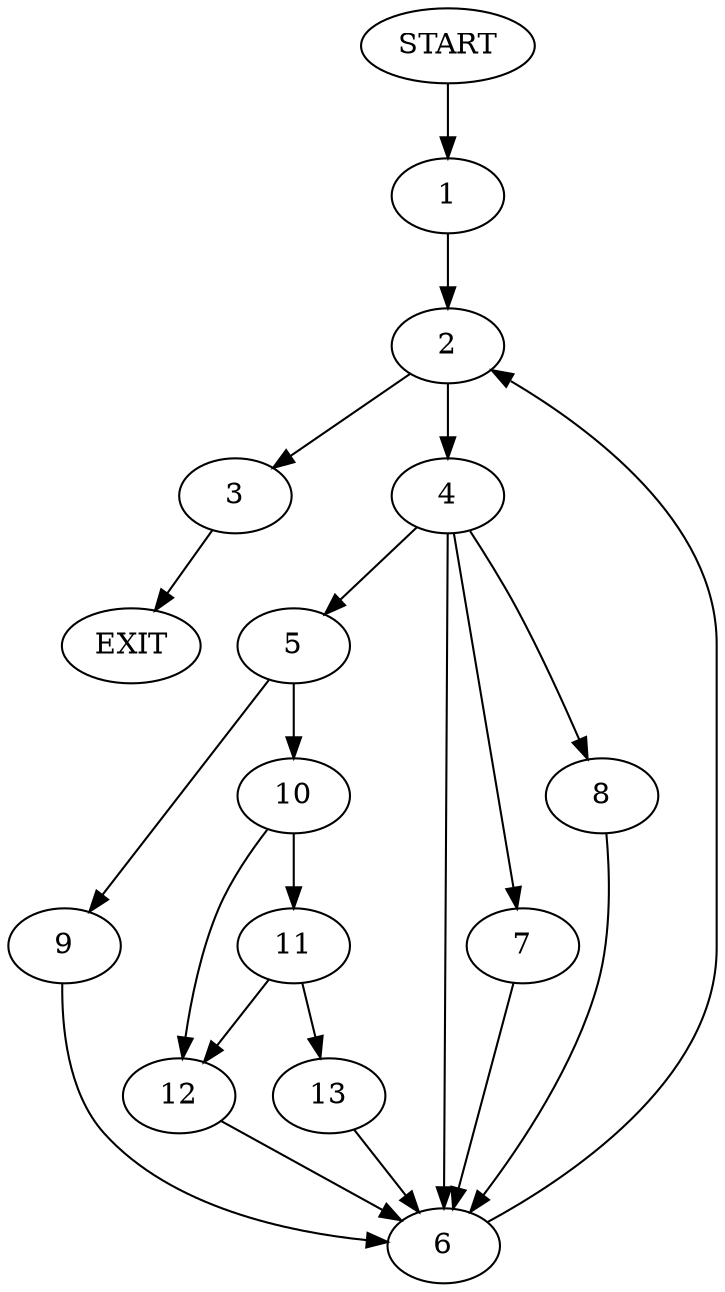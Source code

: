 digraph {
0 [label="START"]
14 [label="EXIT"]
0 -> 1
1 -> 2
2 -> 3
2 -> 4
3 -> 14
4 -> 5
4 -> 6
4 -> 7
4 -> 8
5 -> 9
5 -> 10
7 -> 6
6 -> 2
8 -> 6
9 -> 6
10 -> 11
10 -> 12
12 -> 6
11 -> 12
11 -> 13
13 -> 6
}
